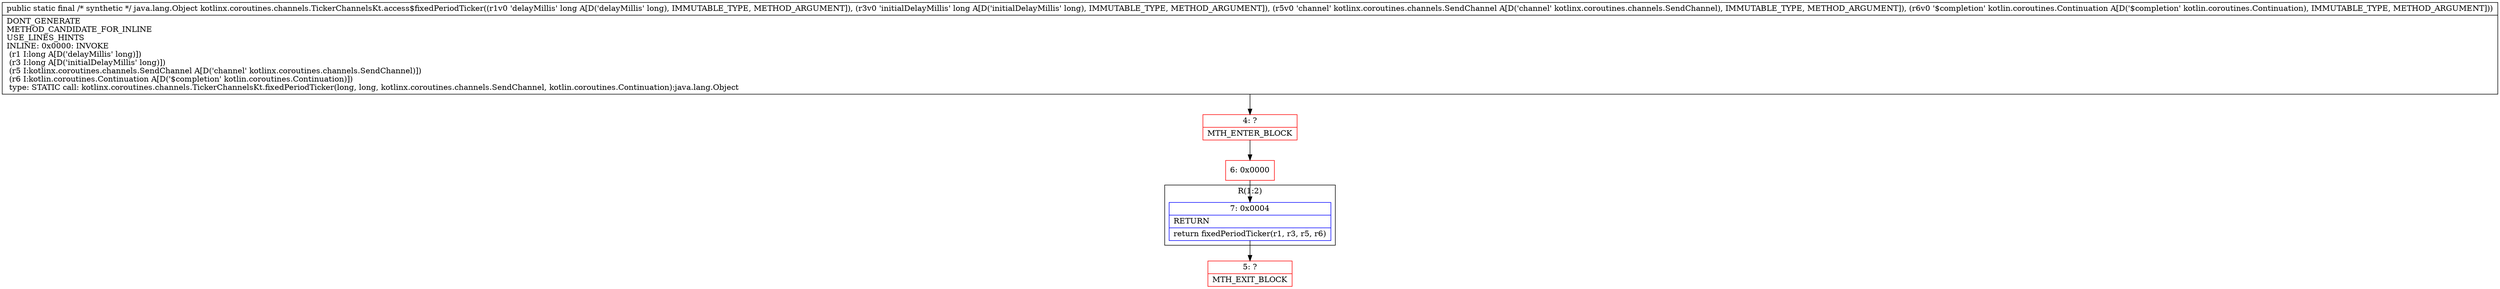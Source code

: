 digraph "CFG forkotlinx.coroutines.channels.TickerChannelsKt.access$fixedPeriodTicker(JJLkotlinx\/coroutines\/channels\/SendChannel;Lkotlin\/coroutines\/Continuation;)Ljava\/lang\/Object;" {
subgraph cluster_Region_313770295 {
label = "R(1:2)";
node [shape=record,color=blue];
Node_7 [shape=record,label="{7\:\ 0x0004|RETURN\l|return fixedPeriodTicker(r1, r3, r5, r6)\l}"];
}
Node_4 [shape=record,color=red,label="{4\:\ ?|MTH_ENTER_BLOCK\l}"];
Node_6 [shape=record,color=red,label="{6\:\ 0x0000}"];
Node_5 [shape=record,color=red,label="{5\:\ ?|MTH_EXIT_BLOCK\l}"];
MethodNode[shape=record,label="{public static final \/* synthetic *\/ java.lang.Object kotlinx.coroutines.channels.TickerChannelsKt.access$fixedPeriodTicker((r1v0 'delayMillis' long A[D('delayMillis' long), IMMUTABLE_TYPE, METHOD_ARGUMENT]), (r3v0 'initialDelayMillis' long A[D('initialDelayMillis' long), IMMUTABLE_TYPE, METHOD_ARGUMENT]), (r5v0 'channel' kotlinx.coroutines.channels.SendChannel A[D('channel' kotlinx.coroutines.channels.SendChannel), IMMUTABLE_TYPE, METHOD_ARGUMENT]), (r6v0 '$completion' kotlin.coroutines.Continuation A[D('$completion' kotlin.coroutines.Continuation), IMMUTABLE_TYPE, METHOD_ARGUMENT]))  | DONT_GENERATE\lMETHOD_CANDIDATE_FOR_INLINE\lUSE_LINES_HINTS\lINLINE: 0x0000: INVOKE  \l  (r1 I:long A[D('delayMillis' long)])\l  (r3 I:long A[D('initialDelayMillis' long)])\l  (r5 I:kotlinx.coroutines.channels.SendChannel A[D('channel' kotlinx.coroutines.channels.SendChannel)])\l  (r6 I:kotlin.coroutines.Continuation A[D('$completion' kotlin.coroutines.Continuation)])\l type: STATIC call: kotlinx.coroutines.channels.TickerChannelsKt.fixedPeriodTicker(long, long, kotlinx.coroutines.channels.SendChannel, kotlin.coroutines.Continuation):java.lang.Object\l}"];
MethodNode -> Node_4;Node_7 -> Node_5;
Node_4 -> Node_6;
Node_6 -> Node_7;
}

